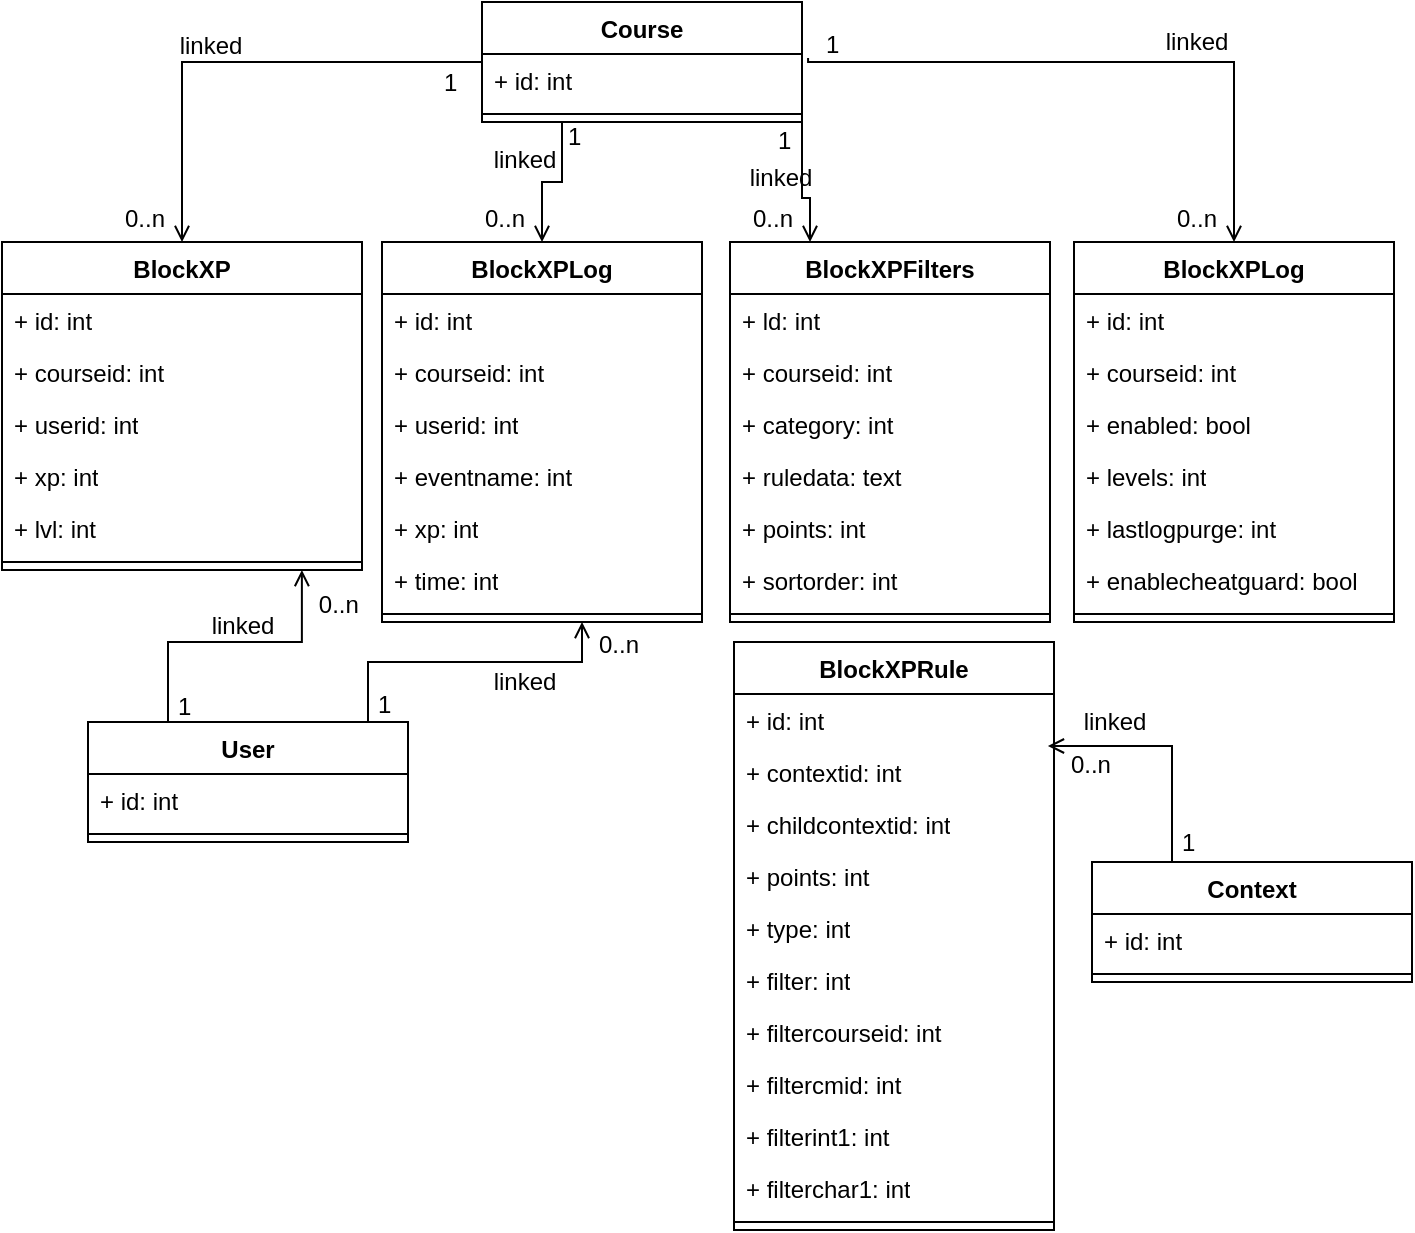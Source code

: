 <mxfile version="28.1.0">
  <diagram name="Page-1" id="jvIR_uOTEYabyeF3-GUV">
    <mxGraphModel dx="1426" dy="809" grid="1" gridSize="10" guides="1" tooltips="1" connect="1" arrows="1" fold="1" page="1" pageScale="1" pageWidth="827" pageHeight="1169" math="0" shadow="0">
      <root>
        <mxCell id="0" />
        <mxCell id="1" parent="0" />
        <mxCell id="occ2FVv6qlzUV4BebN_W-7" value="BlockXP" style="swimlane;fontStyle=1;align=center;verticalAlign=top;childLayout=stackLayout;horizontal=1;startSize=26;horizontalStack=0;resizeParent=1;resizeParentMax=0;resizeLast=0;collapsible=1;marginBottom=0;whiteSpace=wrap;html=1;" vertex="1" parent="1">
          <mxGeometry x="50" y="130" width="180" height="164" as="geometry" />
        </mxCell>
        <mxCell id="occ2FVv6qlzUV4BebN_W-2" value="+ id: int" style="text;strokeColor=none;fillColor=none;align=left;verticalAlign=top;spacingLeft=4;spacingRight=4;overflow=hidden;rotatable=0;points=[[0,0.5],[1,0.5]];portConstraint=eastwest;whiteSpace=wrap;html=1;" vertex="1" parent="occ2FVv6qlzUV4BebN_W-7">
          <mxGeometry y="26" width="180" height="26" as="geometry" />
        </mxCell>
        <mxCell id="occ2FVv6qlzUV4BebN_W-3" value="+ courseid: int" style="text;strokeColor=none;fillColor=none;align=left;verticalAlign=top;spacingLeft=4;spacingRight=4;overflow=hidden;rotatable=0;points=[[0,0.5],[1,0.5]];portConstraint=eastwest;whiteSpace=wrap;html=1;" vertex="1" parent="occ2FVv6qlzUV4BebN_W-7">
          <mxGeometry y="52" width="180" height="26" as="geometry" />
        </mxCell>
        <mxCell id="occ2FVv6qlzUV4BebN_W-4" value="+ userid: int" style="text;strokeColor=none;fillColor=none;align=left;verticalAlign=top;spacingLeft=4;spacingRight=4;overflow=hidden;rotatable=0;points=[[0,0.5],[1,0.5]];portConstraint=eastwest;whiteSpace=wrap;html=1;" vertex="1" parent="occ2FVv6qlzUV4BebN_W-7">
          <mxGeometry y="78" width="180" height="26" as="geometry" />
        </mxCell>
        <mxCell id="occ2FVv6qlzUV4BebN_W-5" value="+ xp: int" style="text;strokeColor=none;fillColor=none;align=left;verticalAlign=top;spacingLeft=4;spacingRight=4;overflow=hidden;rotatable=0;points=[[0,0.5],[1,0.5]];portConstraint=eastwest;whiteSpace=wrap;html=1;" vertex="1" parent="occ2FVv6qlzUV4BebN_W-7">
          <mxGeometry y="104" width="180" height="26" as="geometry" />
        </mxCell>
        <mxCell id="occ2FVv6qlzUV4BebN_W-6" value="+ lvl: int" style="text;strokeColor=none;fillColor=none;align=left;verticalAlign=top;spacingLeft=4;spacingRight=4;overflow=hidden;rotatable=0;points=[[0,0.5],[1,0.5]];portConstraint=eastwest;whiteSpace=wrap;html=1;" vertex="1" parent="occ2FVv6qlzUV4BebN_W-7">
          <mxGeometry y="130" width="180" height="26" as="geometry" />
        </mxCell>
        <mxCell id="occ2FVv6qlzUV4BebN_W-9" value="" style="line;strokeWidth=1;fillColor=none;align=left;verticalAlign=middle;spacingTop=-1;spacingLeft=3;spacingRight=3;rotatable=0;labelPosition=right;points=[];portConstraint=eastwest;strokeColor=inherit;" vertex="1" parent="occ2FVv6qlzUV4BebN_W-7">
          <mxGeometry y="156" width="180" height="8" as="geometry" />
        </mxCell>
        <mxCell id="occ2FVv6qlzUV4BebN_W-13" value="BlockXPLog" style="swimlane;fontStyle=1;align=center;verticalAlign=top;childLayout=stackLayout;horizontal=1;startSize=26;horizontalStack=0;resizeParent=1;resizeParentMax=0;resizeLast=0;collapsible=1;marginBottom=0;whiteSpace=wrap;html=1;" vertex="1" parent="1">
          <mxGeometry x="240" y="130" width="160" height="190" as="geometry" />
        </mxCell>
        <mxCell id="occ2FVv6qlzUV4BebN_W-14" value="+ id: int" style="text;strokeColor=none;fillColor=none;align=left;verticalAlign=top;spacingLeft=4;spacingRight=4;overflow=hidden;rotatable=0;points=[[0,0.5],[1,0.5]];portConstraint=eastwest;whiteSpace=wrap;html=1;" vertex="1" parent="occ2FVv6qlzUV4BebN_W-13">
          <mxGeometry y="26" width="160" height="26" as="geometry" />
        </mxCell>
        <mxCell id="occ2FVv6qlzUV4BebN_W-17" value="+ courseid: int" style="text;strokeColor=none;fillColor=none;align=left;verticalAlign=top;spacingLeft=4;spacingRight=4;overflow=hidden;rotatable=0;points=[[0,0.5],[1,0.5]];portConstraint=eastwest;whiteSpace=wrap;html=1;" vertex="1" parent="occ2FVv6qlzUV4BebN_W-13">
          <mxGeometry y="52" width="160" height="26" as="geometry" />
        </mxCell>
        <mxCell id="occ2FVv6qlzUV4BebN_W-18" value="+ userid: int" style="text;strokeColor=none;fillColor=none;align=left;verticalAlign=top;spacingLeft=4;spacingRight=4;overflow=hidden;rotatable=0;points=[[0,0.5],[1,0.5]];portConstraint=eastwest;whiteSpace=wrap;html=1;" vertex="1" parent="occ2FVv6qlzUV4BebN_W-13">
          <mxGeometry y="78" width="160" height="26" as="geometry" />
        </mxCell>
        <mxCell id="occ2FVv6qlzUV4BebN_W-19" value="+ eventname: int" style="text;strokeColor=none;fillColor=none;align=left;verticalAlign=top;spacingLeft=4;spacingRight=4;overflow=hidden;rotatable=0;points=[[0,0.5],[1,0.5]];portConstraint=eastwest;whiteSpace=wrap;html=1;" vertex="1" parent="occ2FVv6qlzUV4BebN_W-13">
          <mxGeometry y="104" width="160" height="26" as="geometry" />
        </mxCell>
        <mxCell id="occ2FVv6qlzUV4BebN_W-20" value="+ xp: int" style="text;strokeColor=none;fillColor=none;align=left;verticalAlign=top;spacingLeft=4;spacingRight=4;overflow=hidden;rotatable=0;points=[[0,0.5],[1,0.5]];portConstraint=eastwest;whiteSpace=wrap;html=1;" vertex="1" parent="occ2FVv6qlzUV4BebN_W-13">
          <mxGeometry y="130" width="160" height="26" as="geometry" />
        </mxCell>
        <mxCell id="occ2FVv6qlzUV4BebN_W-21" value="+ time: int" style="text;strokeColor=none;fillColor=none;align=left;verticalAlign=top;spacingLeft=4;spacingRight=4;overflow=hidden;rotatable=0;points=[[0,0.5],[1,0.5]];portConstraint=eastwest;whiteSpace=wrap;html=1;" vertex="1" parent="occ2FVv6qlzUV4BebN_W-13">
          <mxGeometry y="156" width="160" height="26" as="geometry" />
        </mxCell>
        <mxCell id="occ2FVv6qlzUV4BebN_W-15" value="" style="line;strokeWidth=1;fillColor=none;align=left;verticalAlign=middle;spacingTop=-1;spacingLeft=3;spacingRight=3;rotatable=0;labelPosition=right;points=[];portConstraint=eastwest;strokeColor=inherit;" vertex="1" parent="occ2FVv6qlzUV4BebN_W-13">
          <mxGeometry y="182" width="160" height="8" as="geometry" />
        </mxCell>
        <mxCell id="occ2FVv6qlzUV4BebN_W-22" value="BlockXPFilters" style="swimlane;fontStyle=1;align=center;verticalAlign=top;childLayout=stackLayout;horizontal=1;startSize=26;horizontalStack=0;resizeParent=1;resizeParentMax=0;resizeLast=0;collapsible=1;marginBottom=0;whiteSpace=wrap;html=1;" vertex="1" parent="1">
          <mxGeometry x="414" y="130" width="160" height="190" as="geometry" />
        </mxCell>
        <mxCell id="occ2FVv6qlzUV4BebN_W-23" value="+ ld: int" style="text;strokeColor=none;fillColor=none;align=left;verticalAlign=top;spacingLeft=4;spacingRight=4;overflow=hidden;rotatable=0;points=[[0,0.5],[1,0.5]];portConstraint=eastwest;whiteSpace=wrap;html=1;" vertex="1" parent="occ2FVv6qlzUV4BebN_W-22">
          <mxGeometry y="26" width="160" height="26" as="geometry" />
        </mxCell>
        <mxCell id="occ2FVv6qlzUV4BebN_W-26" value="+ courseid: int" style="text;strokeColor=none;fillColor=none;align=left;verticalAlign=top;spacingLeft=4;spacingRight=4;overflow=hidden;rotatable=0;points=[[0,0.5],[1,0.5]];portConstraint=eastwest;whiteSpace=wrap;html=1;" vertex="1" parent="occ2FVv6qlzUV4BebN_W-22">
          <mxGeometry y="52" width="160" height="26" as="geometry" />
        </mxCell>
        <mxCell id="occ2FVv6qlzUV4BebN_W-27" value="+ category: int" style="text;strokeColor=none;fillColor=none;align=left;verticalAlign=top;spacingLeft=4;spacingRight=4;overflow=hidden;rotatable=0;points=[[0,0.5],[1,0.5]];portConstraint=eastwest;whiteSpace=wrap;html=1;" vertex="1" parent="occ2FVv6qlzUV4BebN_W-22">
          <mxGeometry y="78" width="160" height="26" as="geometry" />
        </mxCell>
        <mxCell id="occ2FVv6qlzUV4BebN_W-28" value="+ ruledata: text" style="text;strokeColor=none;fillColor=none;align=left;verticalAlign=top;spacingLeft=4;spacingRight=4;overflow=hidden;rotatable=0;points=[[0,0.5],[1,0.5]];portConstraint=eastwest;whiteSpace=wrap;html=1;" vertex="1" parent="occ2FVv6qlzUV4BebN_W-22">
          <mxGeometry y="104" width="160" height="26" as="geometry" />
        </mxCell>
        <mxCell id="occ2FVv6qlzUV4BebN_W-29" value="+ points: int" style="text;strokeColor=none;fillColor=none;align=left;verticalAlign=top;spacingLeft=4;spacingRight=4;overflow=hidden;rotatable=0;points=[[0,0.5],[1,0.5]];portConstraint=eastwest;whiteSpace=wrap;html=1;" vertex="1" parent="occ2FVv6qlzUV4BebN_W-22">
          <mxGeometry y="130" width="160" height="26" as="geometry" />
        </mxCell>
        <mxCell id="occ2FVv6qlzUV4BebN_W-30" value="+ sortorder: int" style="text;strokeColor=none;fillColor=none;align=left;verticalAlign=top;spacingLeft=4;spacingRight=4;overflow=hidden;rotatable=0;points=[[0,0.5],[1,0.5]];portConstraint=eastwest;whiteSpace=wrap;html=1;" vertex="1" parent="occ2FVv6qlzUV4BebN_W-22">
          <mxGeometry y="156" width="160" height="26" as="geometry" />
        </mxCell>
        <mxCell id="occ2FVv6qlzUV4BebN_W-24" value="" style="line;strokeWidth=1;fillColor=none;align=left;verticalAlign=middle;spacingTop=-1;spacingLeft=3;spacingRight=3;rotatable=0;labelPosition=right;points=[];portConstraint=eastwest;strokeColor=inherit;" vertex="1" parent="occ2FVv6qlzUV4BebN_W-22">
          <mxGeometry y="182" width="160" height="8" as="geometry" />
        </mxCell>
        <mxCell id="occ2FVv6qlzUV4BebN_W-35" value="BlockXPRule" style="swimlane;fontStyle=1;align=center;verticalAlign=top;childLayout=stackLayout;horizontal=1;startSize=26;horizontalStack=0;resizeParent=1;resizeParentMax=0;resizeLast=0;collapsible=1;marginBottom=0;whiteSpace=wrap;html=1;" vertex="1" parent="1">
          <mxGeometry x="416" y="330" width="160" height="294" as="geometry" />
        </mxCell>
        <mxCell id="occ2FVv6qlzUV4BebN_W-36" value="+ id: int" style="text;strokeColor=none;fillColor=none;align=left;verticalAlign=top;spacingLeft=4;spacingRight=4;overflow=hidden;rotatable=0;points=[[0,0.5],[1,0.5]];portConstraint=eastwest;whiteSpace=wrap;html=1;" vertex="1" parent="occ2FVv6qlzUV4BebN_W-35">
          <mxGeometry y="26" width="160" height="26" as="geometry" />
        </mxCell>
        <mxCell id="occ2FVv6qlzUV4BebN_W-39" value="+ contextid: int" style="text;strokeColor=none;fillColor=none;align=left;verticalAlign=top;spacingLeft=4;spacingRight=4;overflow=hidden;rotatable=0;points=[[0,0.5],[1,0.5]];portConstraint=eastwest;whiteSpace=wrap;html=1;" vertex="1" parent="occ2FVv6qlzUV4BebN_W-35">
          <mxGeometry y="52" width="160" height="26" as="geometry" />
        </mxCell>
        <mxCell id="occ2FVv6qlzUV4BebN_W-40" value="+ childcontextid: int" style="text;strokeColor=none;fillColor=none;align=left;verticalAlign=top;spacingLeft=4;spacingRight=4;overflow=hidden;rotatable=0;points=[[0,0.5],[1,0.5]];portConstraint=eastwest;whiteSpace=wrap;html=1;" vertex="1" parent="occ2FVv6qlzUV4BebN_W-35">
          <mxGeometry y="78" width="160" height="26" as="geometry" />
        </mxCell>
        <mxCell id="occ2FVv6qlzUV4BebN_W-41" value="+ points: int" style="text;strokeColor=none;fillColor=none;align=left;verticalAlign=top;spacingLeft=4;spacingRight=4;overflow=hidden;rotatable=0;points=[[0,0.5],[1,0.5]];portConstraint=eastwest;whiteSpace=wrap;html=1;" vertex="1" parent="occ2FVv6qlzUV4BebN_W-35">
          <mxGeometry y="104" width="160" height="26" as="geometry" />
        </mxCell>
        <mxCell id="occ2FVv6qlzUV4BebN_W-42" value="+ type: int" style="text;strokeColor=none;fillColor=none;align=left;verticalAlign=top;spacingLeft=4;spacingRight=4;overflow=hidden;rotatable=0;points=[[0,0.5],[1,0.5]];portConstraint=eastwest;whiteSpace=wrap;html=1;" vertex="1" parent="occ2FVv6qlzUV4BebN_W-35">
          <mxGeometry y="130" width="160" height="26" as="geometry" />
        </mxCell>
        <mxCell id="occ2FVv6qlzUV4BebN_W-43" value="+ filter: int" style="text;strokeColor=none;fillColor=none;align=left;verticalAlign=top;spacingLeft=4;spacingRight=4;overflow=hidden;rotatable=0;points=[[0,0.5],[1,0.5]];portConstraint=eastwest;whiteSpace=wrap;html=1;" vertex="1" parent="occ2FVv6qlzUV4BebN_W-35">
          <mxGeometry y="156" width="160" height="26" as="geometry" />
        </mxCell>
        <mxCell id="occ2FVv6qlzUV4BebN_W-44" value="+ filtercourseid: int" style="text;strokeColor=none;fillColor=none;align=left;verticalAlign=top;spacingLeft=4;spacingRight=4;overflow=hidden;rotatable=0;points=[[0,0.5],[1,0.5]];portConstraint=eastwest;whiteSpace=wrap;html=1;" vertex="1" parent="occ2FVv6qlzUV4BebN_W-35">
          <mxGeometry y="182" width="160" height="26" as="geometry" />
        </mxCell>
        <mxCell id="occ2FVv6qlzUV4BebN_W-45" value="+ filtercmid: int" style="text;strokeColor=none;fillColor=none;align=left;verticalAlign=top;spacingLeft=4;spacingRight=4;overflow=hidden;rotatable=0;points=[[0,0.5],[1,0.5]];portConstraint=eastwest;whiteSpace=wrap;html=1;" vertex="1" parent="occ2FVv6qlzUV4BebN_W-35">
          <mxGeometry y="208" width="160" height="26" as="geometry" />
        </mxCell>
        <mxCell id="occ2FVv6qlzUV4BebN_W-46" value="+ filterint1: int" style="text;strokeColor=none;fillColor=none;align=left;verticalAlign=top;spacingLeft=4;spacingRight=4;overflow=hidden;rotatable=0;points=[[0,0.5],[1,0.5]];portConstraint=eastwest;whiteSpace=wrap;html=1;" vertex="1" parent="occ2FVv6qlzUV4BebN_W-35">
          <mxGeometry y="234" width="160" height="26" as="geometry" />
        </mxCell>
        <mxCell id="occ2FVv6qlzUV4BebN_W-47" value="+ filterchar1: int" style="text;strokeColor=none;fillColor=none;align=left;verticalAlign=top;spacingLeft=4;spacingRight=4;overflow=hidden;rotatable=0;points=[[0,0.5],[1,0.5]];portConstraint=eastwest;whiteSpace=wrap;html=1;" vertex="1" parent="occ2FVv6qlzUV4BebN_W-35">
          <mxGeometry y="260" width="160" height="26" as="geometry" />
        </mxCell>
        <mxCell id="occ2FVv6qlzUV4BebN_W-37" value="" style="line;strokeWidth=1;fillColor=none;align=left;verticalAlign=middle;spacingTop=-1;spacingLeft=3;spacingRight=3;rotatable=0;labelPosition=right;points=[];portConstraint=eastwest;strokeColor=inherit;" vertex="1" parent="occ2FVv6qlzUV4BebN_W-35">
          <mxGeometry y="286" width="160" height="8" as="geometry" />
        </mxCell>
        <mxCell id="occ2FVv6qlzUV4BebN_W-53" value="Context" style="swimlane;fontStyle=1;align=center;verticalAlign=top;childLayout=stackLayout;horizontal=1;startSize=26;horizontalStack=0;resizeParent=1;resizeParentMax=0;resizeLast=0;collapsible=1;marginBottom=0;whiteSpace=wrap;html=1;" vertex="1" parent="1">
          <mxGeometry x="595" y="440" width="160" height="60" as="geometry" />
        </mxCell>
        <mxCell id="occ2FVv6qlzUV4BebN_W-54" value="+ id: int" style="text;strokeColor=none;fillColor=none;align=left;verticalAlign=top;spacingLeft=4;spacingRight=4;overflow=hidden;rotatable=0;points=[[0,0.5],[1,0.5]];portConstraint=eastwest;whiteSpace=wrap;html=1;" vertex="1" parent="occ2FVv6qlzUV4BebN_W-53">
          <mxGeometry y="26" width="160" height="26" as="geometry" />
        </mxCell>
        <mxCell id="occ2FVv6qlzUV4BebN_W-55" value="" style="line;strokeWidth=1;fillColor=none;align=left;verticalAlign=middle;spacingTop=-1;spacingLeft=3;spacingRight=3;rotatable=0;labelPosition=right;points=[];portConstraint=eastwest;strokeColor=inherit;" vertex="1" parent="occ2FVv6qlzUV4BebN_W-53">
          <mxGeometry y="52" width="160" height="8" as="geometry" />
        </mxCell>
        <mxCell id="occ2FVv6qlzUV4BebN_W-57" value="Course" style="swimlane;fontStyle=1;align=center;verticalAlign=top;childLayout=stackLayout;horizontal=1;startSize=26;horizontalStack=0;resizeParent=1;resizeParentMax=0;resizeLast=0;collapsible=1;marginBottom=0;whiteSpace=wrap;html=1;" vertex="1" parent="1">
          <mxGeometry x="290" y="10" width="160" height="60" as="geometry" />
        </mxCell>
        <mxCell id="occ2FVv6qlzUV4BebN_W-58" value="+ id: int" style="text;strokeColor=none;fillColor=none;align=left;verticalAlign=top;spacingLeft=4;spacingRight=4;overflow=hidden;rotatable=0;points=[[0,0.5],[1,0.5]];portConstraint=eastwest;whiteSpace=wrap;html=1;" vertex="1" parent="occ2FVv6qlzUV4BebN_W-57">
          <mxGeometry y="26" width="160" height="26" as="geometry" />
        </mxCell>
        <mxCell id="occ2FVv6qlzUV4BebN_W-59" value="" style="line;strokeWidth=1;fillColor=none;align=left;verticalAlign=middle;spacingTop=-1;spacingLeft=3;spacingRight=3;rotatable=0;labelPosition=right;points=[];portConstraint=eastwest;strokeColor=inherit;" vertex="1" parent="occ2FVv6qlzUV4BebN_W-57">
          <mxGeometry y="52" width="160" height="8" as="geometry" />
        </mxCell>
        <mxCell id="occ2FVv6qlzUV4BebN_W-60" value="BlockXPLog" style="swimlane;fontStyle=1;align=center;verticalAlign=top;childLayout=stackLayout;horizontal=1;startSize=26;horizontalStack=0;resizeParent=1;resizeParentMax=0;resizeLast=0;collapsible=1;marginBottom=0;whiteSpace=wrap;html=1;" vertex="1" parent="1">
          <mxGeometry x="586" y="130" width="160" height="190" as="geometry" />
        </mxCell>
        <mxCell id="occ2FVv6qlzUV4BebN_W-61" value="+ id: int" style="text;strokeColor=none;fillColor=none;align=left;verticalAlign=top;spacingLeft=4;spacingRight=4;overflow=hidden;rotatable=0;points=[[0,0.5],[1,0.5]];portConstraint=eastwest;whiteSpace=wrap;html=1;" vertex="1" parent="occ2FVv6qlzUV4BebN_W-60">
          <mxGeometry y="26" width="160" height="26" as="geometry" />
        </mxCell>
        <mxCell id="occ2FVv6qlzUV4BebN_W-62" value="+ courseid: int" style="text;strokeColor=none;fillColor=none;align=left;verticalAlign=top;spacingLeft=4;spacingRight=4;overflow=hidden;rotatable=0;points=[[0,0.5],[1,0.5]];portConstraint=eastwest;whiteSpace=wrap;html=1;" vertex="1" parent="occ2FVv6qlzUV4BebN_W-60">
          <mxGeometry y="52" width="160" height="26" as="geometry" />
        </mxCell>
        <mxCell id="occ2FVv6qlzUV4BebN_W-63" value="+ enabled: bool" style="text;strokeColor=none;fillColor=none;align=left;verticalAlign=top;spacingLeft=4;spacingRight=4;overflow=hidden;rotatable=0;points=[[0,0.5],[1,0.5]];portConstraint=eastwest;whiteSpace=wrap;html=1;" vertex="1" parent="occ2FVv6qlzUV4BebN_W-60">
          <mxGeometry y="78" width="160" height="26" as="geometry" />
        </mxCell>
        <mxCell id="occ2FVv6qlzUV4BebN_W-64" value="+ levels: int" style="text;strokeColor=none;fillColor=none;align=left;verticalAlign=top;spacingLeft=4;spacingRight=4;overflow=hidden;rotatable=0;points=[[0,0.5],[1,0.5]];portConstraint=eastwest;whiteSpace=wrap;html=1;" vertex="1" parent="occ2FVv6qlzUV4BebN_W-60">
          <mxGeometry y="104" width="160" height="26" as="geometry" />
        </mxCell>
        <mxCell id="occ2FVv6qlzUV4BebN_W-65" value="+ lastlogpurge: int" style="text;strokeColor=none;fillColor=none;align=left;verticalAlign=top;spacingLeft=4;spacingRight=4;overflow=hidden;rotatable=0;points=[[0,0.5],[1,0.5]];portConstraint=eastwest;whiteSpace=wrap;html=1;" vertex="1" parent="occ2FVv6qlzUV4BebN_W-60">
          <mxGeometry y="130" width="160" height="26" as="geometry" />
        </mxCell>
        <mxCell id="occ2FVv6qlzUV4BebN_W-66" value="+ enablecheatguard: bool" style="text;strokeColor=none;fillColor=none;align=left;verticalAlign=top;spacingLeft=4;spacingRight=4;overflow=hidden;rotatable=0;points=[[0,0.5],[1,0.5]];portConstraint=eastwest;whiteSpace=wrap;html=1;" vertex="1" parent="occ2FVv6qlzUV4BebN_W-60">
          <mxGeometry y="156" width="160" height="26" as="geometry" />
        </mxCell>
        <mxCell id="occ2FVv6qlzUV4BebN_W-67" value="" style="line;strokeWidth=1;fillColor=none;align=left;verticalAlign=middle;spacingTop=-1;spacingLeft=3;spacingRight=3;rotatable=0;labelPosition=right;points=[];portConstraint=eastwest;strokeColor=inherit;" vertex="1" parent="occ2FVv6qlzUV4BebN_W-60">
          <mxGeometry y="182" width="160" height="8" as="geometry" />
        </mxCell>
        <mxCell id="occ2FVv6qlzUV4BebN_W-68" value="" style="endArrow=open;shadow=0;strokeWidth=1;rounded=0;curved=0;endFill=1;edgeStyle=elbowEdgeStyle;elbow=vertical;exitX=0;exitY=0.5;exitDx=0;exitDy=0;entryX=0.5;entryY=0;entryDx=0;entryDy=0;" edge="1" parent="1" source="occ2FVv6qlzUV4BebN_W-57" target="occ2FVv6qlzUV4BebN_W-7">
          <mxGeometry x="0.5" y="41" relative="1" as="geometry">
            <mxPoint x="260" y="30" as="sourcePoint" />
            <mxPoint x="110" y="111" as="targetPoint" />
            <mxPoint x="-40" y="32" as="offset" />
            <Array as="points">
              <mxPoint x="210" y="40" />
            </Array>
          </mxGeometry>
        </mxCell>
        <mxCell id="occ2FVv6qlzUV4BebN_W-69" value="1" style="resizable=0;align=left;verticalAlign=bottom;labelBackgroundColor=none;fontSize=12;" connectable="0" vertex="1" parent="occ2FVv6qlzUV4BebN_W-68">
          <mxGeometry x="-1" relative="1" as="geometry">
            <mxPoint x="-21" y="19" as="offset" />
          </mxGeometry>
        </mxCell>
        <mxCell id="occ2FVv6qlzUV4BebN_W-70" value="0..n" style="resizable=0;align=right;verticalAlign=bottom;labelBackgroundColor=none;fontSize=12;" connectable="0" vertex="1" parent="occ2FVv6qlzUV4BebN_W-68">
          <mxGeometry x="1" relative="1" as="geometry">
            <mxPoint x="-7" y="-3" as="offset" />
          </mxGeometry>
        </mxCell>
        <mxCell id="occ2FVv6qlzUV4BebN_W-71" value="linked" style="text;html=1;resizable=0;points=[];;align=center;verticalAlign=middle;labelBackgroundColor=none;rounded=0;shadow=0;strokeWidth=1;fontSize=12;" vertex="1" connectable="0" parent="occ2FVv6qlzUV4BebN_W-68">
          <mxGeometry x="0.5" y="49" relative="1" as="geometry">
            <mxPoint x="-35" y="-38" as="offset" />
          </mxGeometry>
        </mxCell>
        <mxCell id="occ2FVv6qlzUV4BebN_W-72" value="" style="endArrow=open;shadow=0;strokeWidth=1;rounded=0;curved=0;endFill=1;edgeStyle=elbowEdgeStyle;elbow=vertical;entryX=0.5;entryY=0;entryDx=0;entryDy=0;" edge="1" parent="1" target="occ2FVv6qlzUV4BebN_W-13">
          <mxGeometry x="0.5" y="41" relative="1" as="geometry">
            <mxPoint x="330" y="70" as="sourcePoint" />
            <mxPoint x="500" y="130" as="targetPoint" />
            <mxPoint x="-40" y="32" as="offset" />
            <Array as="points">
              <mxPoint x="340" y="100" />
            </Array>
          </mxGeometry>
        </mxCell>
        <mxCell id="occ2FVv6qlzUV4BebN_W-73" value="1" style="resizable=0;align=left;verticalAlign=bottom;labelBackgroundColor=none;fontSize=12;" connectable="0" vertex="1" parent="occ2FVv6qlzUV4BebN_W-72">
          <mxGeometry x="-1" relative="1" as="geometry">
            <mxPoint x="1" y="16" as="offset" />
          </mxGeometry>
        </mxCell>
        <mxCell id="occ2FVv6qlzUV4BebN_W-74" value="0..n" style="resizable=0;align=right;verticalAlign=bottom;labelBackgroundColor=none;fontSize=12;" connectable="0" vertex="1" parent="occ2FVv6qlzUV4BebN_W-72">
          <mxGeometry x="1" relative="1" as="geometry">
            <mxPoint x="-7" y="-3" as="offset" />
          </mxGeometry>
        </mxCell>
        <mxCell id="occ2FVv6qlzUV4BebN_W-75" value="linked" style="text;html=1;resizable=0;points=[];;align=center;verticalAlign=middle;labelBackgroundColor=none;rounded=0;shadow=0;strokeWidth=1;fontSize=12;" vertex="1" connectable="0" parent="occ2FVv6qlzUV4BebN_W-72">
          <mxGeometry x="0.5" y="49" relative="1" as="geometry">
            <mxPoint x="-58" y="-24" as="offset" />
          </mxGeometry>
        </mxCell>
        <mxCell id="occ2FVv6qlzUV4BebN_W-76" value="" style="endArrow=open;shadow=0;strokeWidth=1;rounded=0;curved=0;endFill=1;edgeStyle=elbowEdgeStyle;elbow=vertical;exitX=0.25;exitY=0;exitDx=0;exitDy=0;entryX=0.25;entryY=0;entryDx=0;entryDy=0;exitPerimeter=0;" edge="1" parent="1" target="occ2FVv6qlzUV4BebN_W-22">
          <mxGeometry x="0.5" y="41" relative="1" as="geometry">
            <mxPoint x="450" y="70" as="sourcePoint" />
            <mxPoint x="440" y="138" as="targetPoint" />
            <mxPoint x="-40" y="32" as="offset" />
            <Array as="points">
              <mxPoint x="460" y="108" />
            </Array>
          </mxGeometry>
        </mxCell>
        <mxCell id="occ2FVv6qlzUV4BebN_W-77" value="1" style="resizable=0;align=left;verticalAlign=bottom;labelBackgroundColor=none;fontSize=12;" connectable="0" vertex="1" parent="occ2FVv6qlzUV4BebN_W-76">
          <mxGeometry x="-1" relative="1" as="geometry">
            <mxPoint x="-14" y="18" as="offset" />
          </mxGeometry>
        </mxCell>
        <mxCell id="occ2FVv6qlzUV4BebN_W-78" value="0..n" style="resizable=0;align=right;verticalAlign=bottom;labelBackgroundColor=none;fontSize=12;" connectable="0" vertex="1" parent="occ2FVv6qlzUV4BebN_W-76">
          <mxGeometry x="1" relative="1" as="geometry">
            <mxPoint x="-7" y="-3" as="offset" />
          </mxGeometry>
        </mxCell>
        <mxCell id="occ2FVv6qlzUV4BebN_W-79" value="linked" style="text;html=1;resizable=0;points=[];;align=center;verticalAlign=middle;labelBackgroundColor=none;rounded=0;shadow=0;strokeWidth=1;fontSize=12;" vertex="1" connectable="0" parent="occ2FVv6qlzUV4BebN_W-76">
          <mxGeometry x="0.5" y="49" relative="1" as="geometry">
            <mxPoint x="-64" y="-16" as="offset" />
          </mxGeometry>
        </mxCell>
        <mxCell id="occ2FVv6qlzUV4BebN_W-80" value="" style="endArrow=open;shadow=0;strokeWidth=1;rounded=0;curved=0;endFill=1;edgeStyle=elbowEdgeStyle;elbow=vertical;exitX=1.019;exitY=0.077;exitDx=0;exitDy=0;entryX=0.5;entryY=0;entryDx=0;entryDy=0;exitPerimeter=0;" edge="1" parent="1" source="occ2FVv6qlzUV4BebN_W-58" target="occ2FVv6qlzUV4BebN_W-60">
          <mxGeometry x="0.5" y="41" relative="1" as="geometry">
            <mxPoint x="700" y="30" as="sourcePoint" />
            <mxPoint x="550" y="120" as="targetPoint" />
            <mxPoint x="-40" y="32" as="offset" />
            <Array as="points">
              <mxPoint x="570" y="40" />
            </Array>
          </mxGeometry>
        </mxCell>
        <mxCell id="occ2FVv6qlzUV4BebN_W-81" value="1" style="resizable=0;align=left;verticalAlign=bottom;labelBackgroundColor=none;fontSize=12;" connectable="0" vertex="1" parent="occ2FVv6qlzUV4BebN_W-80">
          <mxGeometry x="-1" relative="1" as="geometry">
            <mxPoint x="7" y="2" as="offset" />
          </mxGeometry>
        </mxCell>
        <mxCell id="occ2FVv6qlzUV4BebN_W-82" value="0..n" style="resizable=0;align=right;verticalAlign=bottom;labelBackgroundColor=none;fontSize=12;" connectable="0" vertex="1" parent="occ2FVv6qlzUV4BebN_W-80">
          <mxGeometry x="1" relative="1" as="geometry">
            <mxPoint x="-7" y="-3" as="offset" />
          </mxGeometry>
        </mxCell>
        <mxCell id="occ2FVv6qlzUV4BebN_W-83" value="linked" style="text;html=1;resizable=0;points=[];;align=center;verticalAlign=middle;labelBackgroundColor=none;rounded=0;shadow=0;strokeWidth=1;fontSize=12;" vertex="1" connectable="0" parent="occ2FVv6qlzUV4BebN_W-80">
          <mxGeometry x="0.5" y="49" relative="1" as="geometry">
            <mxPoint x="-68" y="-24" as="offset" />
          </mxGeometry>
        </mxCell>
        <mxCell id="occ2FVv6qlzUV4BebN_W-84" value="" style="endArrow=open;shadow=0;strokeWidth=1;rounded=0;curved=0;endFill=1;edgeStyle=elbowEdgeStyle;elbow=vertical;exitX=0.25;exitY=0;exitDx=0;exitDy=0;entryX=0.981;entryY=0.038;entryDx=0;entryDy=0;entryPerimeter=0;" edge="1" parent="1" source="occ2FVv6qlzUV4BebN_W-53" target="occ2FVv6qlzUV4BebN_W-39">
          <mxGeometry x="0.5" y="41" relative="1" as="geometry">
            <mxPoint x="496" y="379.998" as="sourcePoint" />
            <mxPoint x="676.04" y="440" as="targetPoint" />
            <mxPoint x="-40" y="32" as="offset" />
            <Array as="points">
              <mxPoint x="676.04" y="382" />
            </Array>
          </mxGeometry>
        </mxCell>
        <mxCell id="occ2FVv6qlzUV4BebN_W-85" value="1" style="resizable=0;align=left;verticalAlign=bottom;labelBackgroundColor=none;fontSize=12;" connectable="0" vertex="1" parent="occ2FVv6qlzUV4BebN_W-84">
          <mxGeometry x="-1" relative="1" as="geometry">
            <mxPoint x="3" y="-1" as="offset" />
          </mxGeometry>
        </mxCell>
        <mxCell id="occ2FVv6qlzUV4BebN_W-86" value="0..n" style="resizable=0;align=right;verticalAlign=bottom;labelBackgroundColor=none;fontSize=12;" connectable="0" vertex="1" parent="occ2FVv6qlzUV4BebN_W-84">
          <mxGeometry x="1" relative="1" as="geometry">
            <mxPoint x="33" y="17" as="offset" />
          </mxGeometry>
        </mxCell>
        <mxCell id="occ2FVv6qlzUV4BebN_W-87" value="linked" style="text;html=1;resizable=0;points=[];;align=center;verticalAlign=middle;labelBackgroundColor=none;rounded=0;shadow=0;strokeWidth=1;fontSize=12;" vertex="1" connectable="0" parent="occ2FVv6qlzUV4BebN_W-84">
          <mxGeometry x="0.5" y="49" relative="1" as="geometry">
            <mxPoint x="4" y="-61" as="offset" />
          </mxGeometry>
        </mxCell>
        <mxCell id="occ2FVv6qlzUV4BebN_W-88" value="User" style="swimlane;fontStyle=1;align=center;verticalAlign=top;childLayout=stackLayout;horizontal=1;startSize=26;horizontalStack=0;resizeParent=1;resizeParentMax=0;resizeLast=0;collapsible=1;marginBottom=0;whiteSpace=wrap;html=1;" vertex="1" parent="1">
          <mxGeometry x="93" y="370" width="160" height="60" as="geometry" />
        </mxCell>
        <mxCell id="occ2FVv6qlzUV4BebN_W-89" value="+ id: int" style="text;strokeColor=none;fillColor=none;align=left;verticalAlign=top;spacingLeft=4;spacingRight=4;overflow=hidden;rotatable=0;points=[[0,0.5],[1,0.5]];portConstraint=eastwest;whiteSpace=wrap;html=1;" vertex="1" parent="occ2FVv6qlzUV4BebN_W-88">
          <mxGeometry y="26" width="160" height="26" as="geometry" />
        </mxCell>
        <mxCell id="occ2FVv6qlzUV4BebN_W-90" value="" style="line;strokeWidth=1;fillColor=none;align=left;verticalAlign=middle;spacingTop=-1;spacingLeft=3;spacingRight=3;rotatable=0;labelPosition=right;points=[];portConstraint=eastwest;strokeColor=inherit;" vertex="1" parent="occ2FVv6qlzUV4BebN_W-88">
          <mxGeometry y="52" width="160" height="8" as="geometry" />
        </mxCell>
        <mxCell id="occ2FVv6qlzUV4BebN_W-91" value="" style="endArrow=open;shadow=0;strokeWidth=1;rounded=0;curved=0;endFill=1;edgeStyle=elbowEdgeStyle;elbow=vertical;exitX=0.875;exitY=0;exitDx=0;exitDy=0;exitPerimeter=0;entryX=0.625;entryY=1;entryDx=0;entryDy=0;entryPerimeter=0;" edge="1" parent="1" source="occ2FVv6qlzUV4BebN_W-88" target="occ2FVv6qlzUV4BebN_W-15">
          <mxGeometry x="0.5" y="41" relative="1" as="geometry">
            <mxPoint x="160" y="470" as="sourcePoint" />
            <mxPoint x="260.04" y="540" as="targetPoint" />
            <mxPoint x="-40" y="32" as="offset" />
            <Array as="points">
              <mxPoint x="300" y="340" />
            </Array>
          </mxGeometry>
        </mxCell>
        <mxCell id="occ2FVv6qlzUV4BebN_W-92" value="1" style="resizable=0;align=left;verticalAlign=bottom;labelBackgroundColor=none;fontSize=12;" connectable="0" vertex="1" parent="occ2FVv6qlzUV4BebN_W-91">
          <mxGeometry x="-1" relative="1" as="geometry">
            <mxPoint x="3" as="offset" />
          </mxGeometry>
        </mxCell>
        <mxCell id="occ2FVv6qlzUV4BebN_W-93" value="0..n" style="resizable=0;align=right;verticalAlign=bottom;labelBackgroundColor=none;fontSize=12;" connectable="0" vertex="1" parent="occ2FVv6qlzUV4BebN_W-91">
          <mxGeometry x="1" relative="1" as="geometry">
            <mxPoint x="30" y="20" as="offset" />
          </mxGeometry>
        </mxCell>
        <mxCell id="occ2FVv6qlzUV4BebN_W-94" value="linked" style="text;html=1;resizable=0;points=[];;align=center;verticalAlign=middle;labelBackgroundColor=none;rounded=0;shadow=0;strokeWidth=1;fontSize=12;" vertex="1" connectable="0" parent="occ2FVv6qlzUV4BebN_W-91">
          <mxGeometry x="0.5" y="49" relative="1" as="geometry">
            <mxPoint x="-10" y="59" as="offset" />
          </mxGeometry>
        </mxCell>
        <mxCell id="occ2FVv6qlzUV4BebN_W-95" value="" style="endArrow=open;shadow=0;strokeWidth=1;rounded=0;curved=0;endFill=1;edgeStyle=elbowEdgeStyle;elbow=vertical;entryX=0.833;entryY=1;entryDx=0;entryDy=0;entryPerimeter=0;exitX=0.25;exitY=0;exitDx=0;exitDy=0;" edge="1" parent="1" source="occ2FVv6qlzUV4BebN_W-88" target="occ2FVv6qlzUV4BebN_W-9">
          <mxGeometry x="0.5" y="41" relative="1" as="geometry">
            <mxPoint x="170" y="360" as="sourcePoint" />
            <mxPoint x="186" y="368" as="targetPoint" />
            <mxPoint x="-40" y="32" as="offset" />
            <Array as="points">
              <mxPoint x="210" y="330" />
            </Array>
          </mxGeometry>
        </mxCell>
        <mxCell id="occ2FVv6qlzUV4BebN_W-96" value="1" style="resizable=0;align=left;verticalAlign=bottom;labelBackgroundColor=none;fontSize=12;" connectable="0" vertex="1" parent="occ2FVv6qlzUV4BebN_W-95">
          <mxGeometry x="-1" relative="1" as="geometry">
            <mxPoint x="3" y="1" as="offset" />
          </mxGeometry>
        </mxCell>
        <mxCell id="occ2FVv6qlzUV4BebN_W-97" value="0..n" style="resizable=0;align=right;verticalAlign=bottom;labelBackgroundColor=none;fontSize=12;" connectable="0" vertex="1" parent="occ2FVv6qlzUV4BebN_W-95">
          <mxGeometry x="1" relative="1" as="geometry">
            <mxPoint x="30" y="26" as="offset" />
          </mxGeometry>
        </mxCell>
        <mxCell id="occ2FVv6qlzUV4BebN_W-98" value="linked" style="text;html=1;resizable=0;points=[];;align=center;verticalAlign=middle;labelBackgroundColor=none;rounded=0;shadow=0;strokeWidth=1;fontSize=12;" vertex="1" connectable="0" parent="occ2FVv6qlzUV4BebN_W-95">
          <mxGeometry x="0.5" y="49" relative="1" as="geometry">
            <mxPoint x="19" y="-8" as="offset" />
          </mxGeometry>
        </mxCell>
      </root>
    </mxGraphModel>
  </diagram>
</mxfile>
